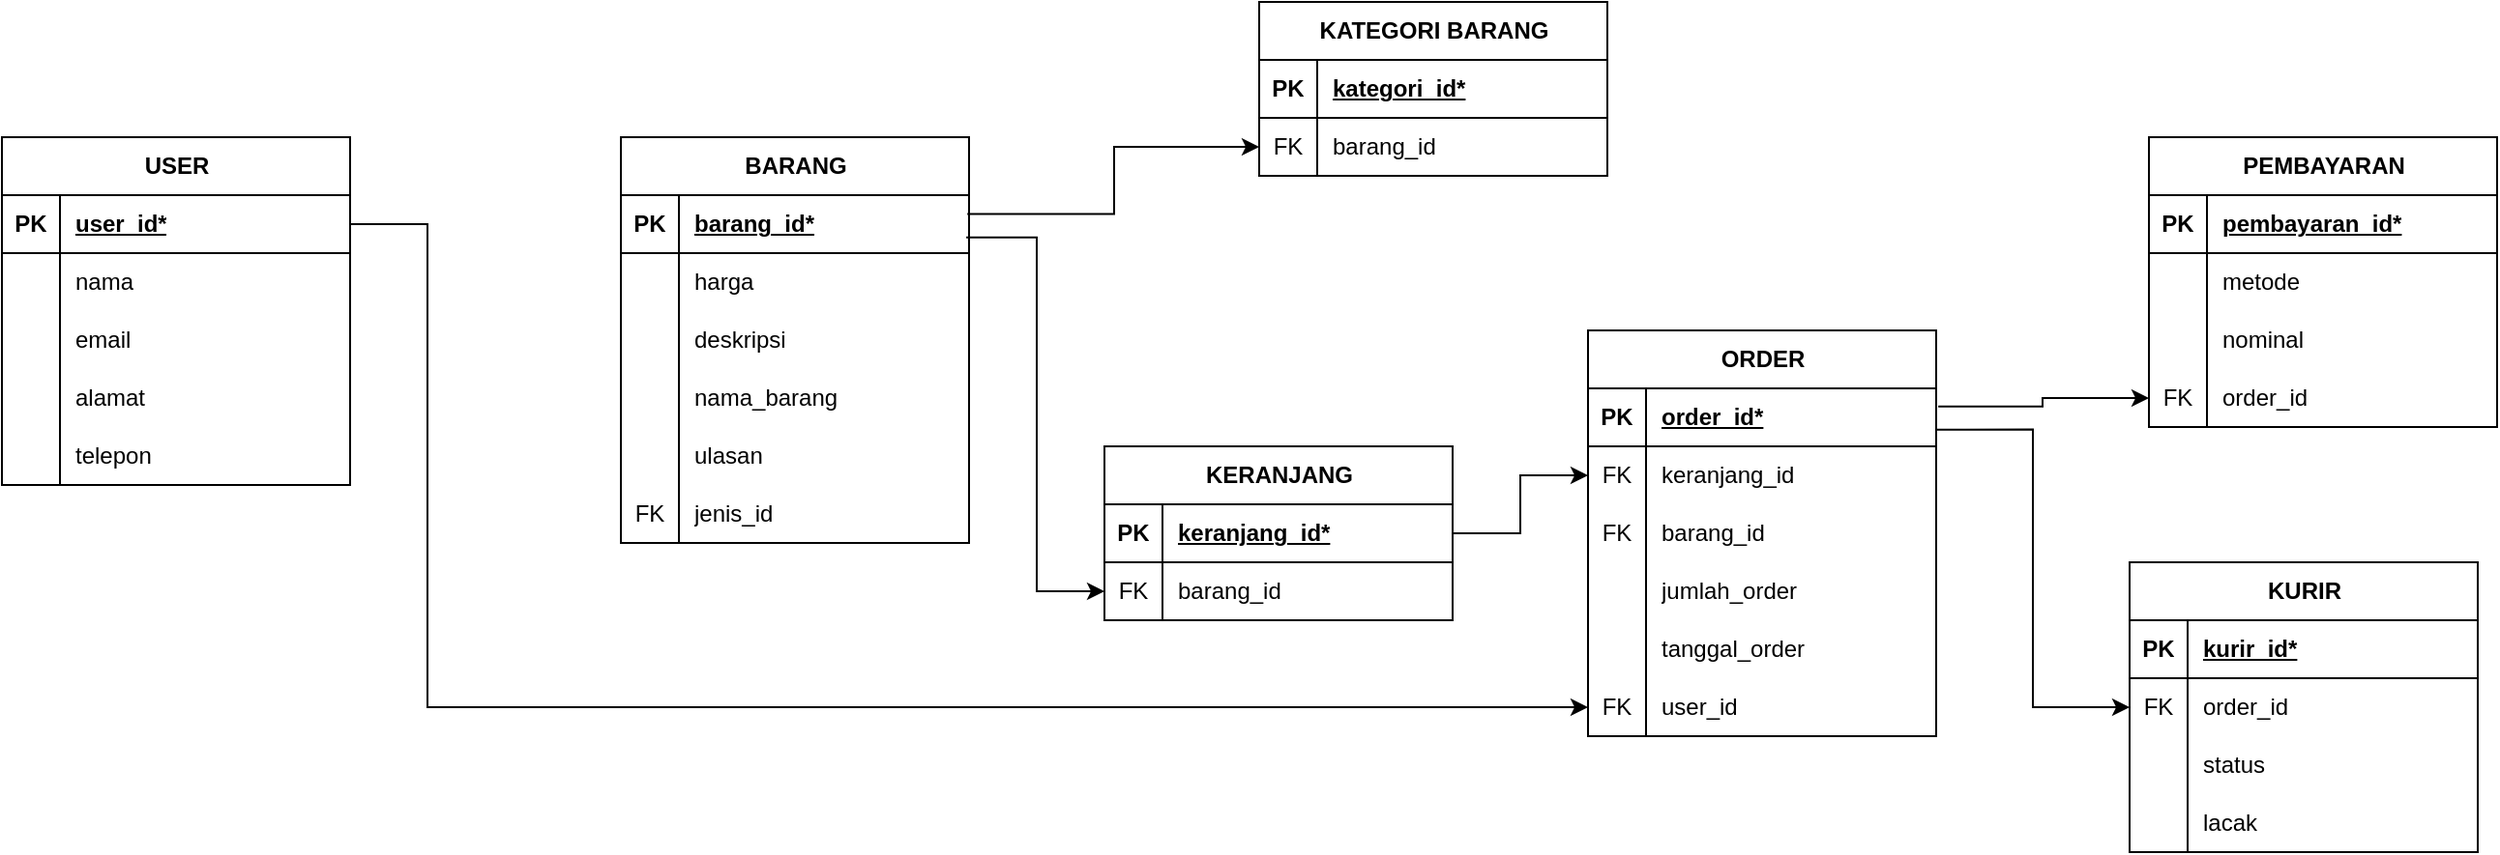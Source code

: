 <mxfile version="28.0.6">
  <diagram name="Page-1" id="5W0FDmdxV8tUbkJ7Cogv">
    <mxGraphModel dx="1389" dy="1808" grid="1" gridSize="10" guides="1" tooltips="1" connect="1" arrows="1" fold="1" page="1" pageScale="1" pageWidth="827" pageHeight="1169" math="0" shadow="0">
      <root>
        <mxCell id="0" />
        <mxCell id="1" parent="0" />
        <mxCell id="7VBCwzZxys1fmgyLmFHK-1" value="USER" style="shape=table;startSize=30;container=1;collapsible=1;childLayout=tableLayout;fixedRows=1;rowLines=0;fontStyle=1;align=center;resizeLast=1;html=1;" parent="1" vertex="1">
          <mxGeometry x="100" y="-20" width="180" height="180" as="geometry">
            <mxRectangle x="170" y="170" width="70" height="30" as="alternateBounds" />
          </mxGeometry>
        </mxCell>
        <mxCell id="7VBCwzZxys1fmgyLmFHK-2" value="" style="shape=tableRow;horizontal=0;startSize=0;swimlaneHead=0;swimlaneBody=0;fillColor=none;collapsible=0;dropTarget=0;points=[[0,0.5],[1,0.5]];portConstraint=eastwest;top=0;left=0;right=0;bottom=1;" parent="7VBCwzZxys1fmgyLmFHK-1" vertex="1">
          <mxGeometry y="30" width="180" height="30" as="geometry" />
        </mxCell>
        <mxCell id="7VBCwzZxys1fmgyLmFHK-3" value="PK" style="shape=partialRectangle;connectable=0;fillColor=none;top=0;left=0;bottom=0;right=0;fontStyle=1;overflow=hidden;whiteSpace=wrap;html=1;" parent="7VBCwzZxys1fmgyLmFHK-2" vertex="1">
          <mxGeometry width="30" height="30" as="geometry">
            <mxRectangle width="30" height="30" as="alternateBounds" />
          </mxGeometry>
        </mxCell>
        <mxCell id="7VBCwzZxys1fmgyLmFHK-4" value="user_id*" style="shape=partialRectangle;connectable=0;fillColor=none;top=0;left=0;bottom=0;right=0;align=left;spacingLeft=6;fontStyle=5;overflow=hidden;whiteSpace=wrap;html=1;" parent="7VBCwzZxys1fmgyLmFHK-2" vertex="1">
          <mxGeometry x="30" width="150" height="30" as="geometry">
            <mxRectangle width="150" height="30" as="alternateBounds" />
          </mxGeometry>
        </mxCell>
        <mxCell id="7VBCwzZxys1fmgyLmFHK-5" value="" style="shape=tableRow;horizontal=0;startSize=0;swimlaneHead=0;swimlaneBody=0;fillColor=none;collapsible=0;dropTarget=0;points=[[0,0.5],[1,0.5]];portConstraint=eastwest;top=0;left=0;right=0;bottom=0;" parent="7VBCwzZxys1fmgyLmFHK-1" vertex="1">
          <mxGeometry y="60" width="180" height="30" as="geometry" />
        </mxCell>
        <mxCell id="7VBCwzZxys1fmgyLmFHK-6" value="" style="shape=partialRectangle;connectable=0;fillColor=none;top=0;left=0;bottom=0;right=0;editable=1;overflow=hidden;whiteSpace=wrap;html=1;" parent="7VBCwzZxys1fmgyLmFHK-5" vertex="1">
          <mxGeometry width="30" height="30" as="geometry">
            <mxRectangle width="30" height="30" as="alternateBounds" />
          </mxGeometry>
        </mxCell>
        <mxCell id="7VBCwzZxys1fmgyLmFHK-7" value="nama" style="shape=partialRectangle;connectable=0;fillColor=none;top=0;left=0;bottom=0;right=0;align=left;spacingLeft=6;overflow=hidden;whiteSpace=wrap;html=1;" parent="7VBCwzZxys1fmgyLmFHK-5" vertex="1">
          <mxGeometry x="30" width="150" height="30" as="geometry">
            <mxRectangle width="150" height="30" as="alternateBounds" />
          </mxGeometry>
        </mxCell>
        <mxCell id="7VBCwzZxys1fmgyLmFHK-8" value="" style="shape=tableRow;horizontal=0;startSize=0;swimlaneHead=0;swimlaneBody=0;fillColor=none;collapsible=0;dropTarget=0;points=[[0,0.5],[1,0.5]];portConstraint=eastwest;top=0;left=0;right=0;bottom=0;" parent="7VBCwzZxys1fmgyLmFHK-1" vertex="1">
          <mxGeometry y="90" width="180" height="30" as="geometry" />
        </mxCell>
        <mxCell id="7VBCwzZxys1fmgyLmFHK-9" value="" style="shape=partialRectangle;connectable=0;fillColor=none;top=0;left=0;bottom=0;right=0;editable=1;overflow=hidden;whiteSpace=wrap;html=1;" parent="7VBCwzZxys1fmgyLmFHK-8" vertex="1">
          <mxGeometry width="30" height="30" as="geometry">
            <mxRectangle width="30" height="30" as="alternateBounds" />
          </mxGeometry>
        </mxCell>
        <mxCell id="7VBCwzZxys1fmgyLmFHK-10" value="email" style="shape=partialRectangle;connectable=0;fillColor=none;top=0;left=0;bottom=0;right=0;align=left;spacingLeft=6;overflow=hidden;whiteSpace=wrap;html=1;" parent="7VBCwzZxys1fmgyLmFHK-8" vertex="1">
          <mxGeometry x="30" width="150" height="30" as="geometry">
            <mxRectangle width="150" height="30" as="alternateBounds" />
          </mxGeometry>
        </mxCell>
        <mxCell id="7VBCwzZxys1fmgyLmFHK-11" value="" style="shape=tableRow;horizontal=0;startSize=0;swimlaneHead=0;swimlaneBody=0;fillColor=none;collapsible=0;dropTarget=0;points=[[0,0.5],[1,0.5]];portConstraint=eastwest;top=0;left=0;right=0;bottom=0;" parent="7VBCwzZxys1fmgyLmFHK-1" vertex="1">
          <mxGeometry y="120" width="180" height="30" as="geometry" />
        </mxCell>
        <mxCell id="7VBCwzZxys1fmgyLmFHK-12" value="" style="shape=partialRectangle;connectable=0;fillColor=none;top=0;left=0;bottom=0;right=0;editable=1;overflow=hidden;whiteSpace=wrap;html=1;" parent="7VBCwzZxys1fmgyLmFHK-11" vertex="1">
          <mxGeometry width="30" height="30" as="geometry">
            <mxRectangle width="30" height="30" as="alternateBounds" />
          </mxGeometry>
        </mxCell>
        <mxCell id="7VBCwzZxys1fmgyLmFHK-13" value="alamat" style="shape=partialRectangle;connectable=0;fillColor=none;top=0;left=0;bottom=0;right=0;align=left;spacingLeft=6;overflow=hidden;whiteSpace=wrap;html=1;" parent="7VBCwzZxys1fmgyLmFHK-11" vertex="1">
          <mxGeometry x="30" width="150" height="30" as="geometry">
            <mxRectangle width="150" height="30" as="alternateBounds" />
          </mxGeometry>
        </mxCell>
        <mxCell id="7VBCwzZxys1fmgyLmFHK-18" value="" style="shape=tableRow;horizontal=0;startSize=0;swimlaneHead=0;swimlaneBody=0;fillColor=none;collapsible=0;dropTarget=0;points=[[0,0.5],[1,0.5]];portConstraint=eastwest;top=0;left=0;right=0;bottom=0;" parent="7VBCwzZxys1fmgyLmFHK-1" vertex="1">
          <mxGeometry y="150" width="180" height="30" as="geometry" />
        </mxCell>
        <mxCell id="7VBCwzZxys1fmgyLmFHK-19" value="" style="shape=partialRectangle;connectable=0;fillColor=none;top=0;left=0;bottom=0;right=0;editable=1;overflow=hidden;whiteSpace=wrap;html=1;" parent="7VBCwzZxys1fmgyLmFHK-18" vertex="1">
          <mxGeometry width="30" height="30" as="geometry">
            <mxRectangle width="30" height="30" as="alternateBounds" />
          </mxGeometry>
        </mxCell>
        <mxCell id="7VBCwzZxys1fmgyLmFHK-20" value="telepon&lt;span style=&quot;white-space: pre;&quot;&gt;&#x9;&lt;/span&gt;" style="shape=partialRectangle;connectable=0;fillColor=none;top=0;left=0;bottom=0;right=0;align=left;spacingLeft=6;overflow=hidden;whiteSpace=wrap;html=1;" parent="7VBCwzZxys1fmgyLmFHK-18" vertex="1">
          <mxGeometry x="30" width="150" height="30" as="geometry">
            <mxRectangle width="150" height="30" as="alternateBounds" />
          </mxGeometry>
        </mxCell>
        <mxCell id="7VBCwzZxys1fmgyLmFHK-88" value="BARANG" style="shape=table;startSize=30;container=1;collapsible=1;childLayout=tableLayout;fixedRows=1;rowLines=0;fontStyle=1;align=center;resizeLast=1;html=1;" parent="1" vertex="1">
          <mxGeometry x="420" y="-20" width="180" height="210" as="geometry">
            <mxRectangle x="323" y="60" width="90" height="30" as="alternateBounds" />
          </mxGeometry>
        </mxCell>
        <mxCell id="7VBCwzZxys1fmgyLmFHK-89" value="" style="shape=tableRow;horizontal=0;startSize=0;swimlaneHead=0;swimlaneBody=0;fillColor=none;collapsible=0;dropTarget=0;points=[[0,0.5],[1,0.5]];portConstraint=eastwest;top=0;left=0;right=0;bottom=1;" parent="7VBCwzZxys1fmgyLmFHK-88" vertex="1">
          <mxGeometry y="30" width="180" height="30" as="geometry" />
        </mxCell>
        <mxCell id="7VBCwzZxys1fmgyLmFHK-90" value="PK" style="shape=partialRectangle;connectable=0;fillColor=none;top=0;left=0;bottom=0;right=0;fontStyle=1;overflow=hidden;whiteSpace=wrap;html=1;" parent="7VBCwzZxys1fmgyLmFHK-89" vertex="1">
          <mxGeometry width="30" height="30" as="geometry">
            <mxRectangle width="30" height="30" as="alternateBounds" />
          </mxGeometry>
        </mxCell>
        <mxCell id="7VBCwzZxys1fmgyLmFHK-91" value="barang_id*" style="shape=partialRectangle;connectable=0;fillColor=none;top=0;left=0;bottom=0;right=0;align=left;spacingLeft=6;fontStyle=5;overflow=hidden;whiteSpace=wrap;html=1;" parent="7VBCwzZxys1fmgyLmFHK-89" vertex="1">
          <mxGeometry x="30" width="150" height="30" as="geometry">
            <mxRectangle width="150" height="30" as="alternateBounds" />
          </mxGeometry>
        </mxCell>
        <mxCell id="7VBCwzZxys1fmgyLmFHK-92" value="" style="shape=tableRow;horizontal=0;startSize=0;swimlaneHead=0;swimlaneBody=0;fillColor=none;collapsible=0;dropTarget=0;points=[[0,0.5],[1,0.5]];portConstraint=eastwest;top=0;left=0;right=0;bottom=0;" parent="7VBCwzZxys1fmgyLmFHK-88" vertex="1">
          <mxGeometry y="60" width="180" height="30" as="geometry" />
        </mxCell>
        <mxCell id="7VBCwzZxys1fmgyLmFHK-93" value="" style="shape=partialRectangle;connectable=0;fillColor=none;top=0;left=0;bottom=0;right=0;editable=1;overflow=hidden;whiteSpace=wrap;html=1;" parent="7VBCwzZxys1fmgyLmFHK-92" vertex="1">
          <mxGeometry width="30" height="30" as="geometry">
            <mxRectangle width="30" height="30" as="alternateBounds" />
          </mxGeometry>
        </mxCell>
        <mxCell id="7VBCwzZxys1fmgyLmFHK-94" value="harga" style="shape=partialRectangle;connectable=0;fillColor=none;top=0;left=0;bottom=0;right=0;align=left;spacingLeft=6;overflow=hidden;whiteSpace=wrap;html=1;" parent="7VBCwzZxys1fmgyLmFHK-92" vertex="1">
          <mxGeometry x="30" width="150" height="30" as="geometry">
            <mxRectangle width="150" height="30" as="alternateBounds" />
          </mxGeometry>
        </mxCell>
        <mxCell id="7VBCwzZxys1fmgyLmFHK-95" value="" style="shape=tableRow;horizontal=0;startSize=0;swimlaneHead=0;swimlaneBody=0;fillColor=none;collapsible=0;dropTarget=0;points=[[0,0.5],[1,0.5]];portConstraint=eastwest;top=0;left=0;right=0;bottom=0;" parent="7VBCwzZxys1fmgyLmFHK-88" vertex="1">
          <mxGeometry y="90" width="180" height="30" as="geometry" />
        </mxCell>
        <mxCell id="7VBCwzZxys1fmgyLmFHK-96" value="" style="shape=partialRectangle;connectable=0;fillColor=none;top=0;left=0;bottom=0;right=0;editable=1;overflow=hidden;whiteSpace=wrap;html=1;" parent="7VBCwzZxys1fmgyLmFHK-95" vertex="1">
          <mxGeometry width="30" height="30" as="geometry">
            <mxRectangle width="30" height="30" as="alternateBounds" />
          </mxGeometry>
        </mxCell>
        <mxCell id="7VBCwzZxys1fmgyLmFHK-97" value="deskripsi" style="shape=partialRectangle;connectable=0;fillColor=none;top=0;left=0;bottom=0;right=0;align=left;spacingLeft=6;overflow=hidden;whiteSpace=wrap;html=1;" parent="7VBCwzZxys1fmgyLmFHK-95" vertex="1">
          <mxGeometry x="30" width="150" height="30" as="geometry">
            <mxRectangle width="150" height="30" as="alternateBounds" />
          </mxGeometry>
        </mxCell>
        <mxCell id="7VBCwzZxys1fmgyLmFHK-98" value="" style="shape=tableRow;horizontal=0;startSize=0;swimlaneHead=0;swimlaneBody=0;fillColor=none;collapsible=0;dropTarget=0;points=[[0,0.5],[1,0.5]];portConstraint=eastwest;top=0;left=0;right=0;bottom=0;" parent="7VBCwzZxys1fmgyLmFHK-88" vertex="1">
          <mxGeometry y="120" width="180" height="30" as="geometry" />
        </mxCell>
        <mxCell id="7VBCwzZxys1fmgyLmFHK-99" value="" style="shape=partialRectangle;connectable=0;fillColor=none;top=0;left=0;bottom=0;right=0;editable=1;overflow=hidden;whiteSpace=wrap;html=1;" parent="7VBCwzZxys1fmgyLmFHK-98" vertex="1">
          <mxGeometry width="30" height="30" as="geometry">
            <mxRectangle width="30" height="30" as="alternateBounds" />
          </mxGeometry>
        </mxCell>
        <mxCell id="7VBCwzZxys1fmgyLmFHK-100" value="nama_barang" style="shape=partialRectangle;connectable=0;fillColor=none;top=0;left=0;bottom=0;right=0;align=left;spacingLeft=6;overflow=hidden;whiteSpace=wrap;html=1;" parent="7VBCwzZxys1fmgyLmFHK-98" vertex="1">
          <mxGeometry x="30" width="150" height="30" as="geometry">
            <mxRectangle width="150" height="30" as="alternateBounds" />
          </mxGeometry>
        </mxCell>
        <mxCell id="7VBCwzZxys1fmgyLmFHK-101" value="" style="shape=tableRow;horizontal=0;startSize=0;swimlaneHead=0;swimlaneBody=0;fillColor=none;collapsible=0;dropTarget=0;points=[[0,0.5],[1,0.5]];portConstraint=eastwest;top=0;left=0;right=0;bottom=0;" parent="7VBCwzZxys1fmgyLmFHK-88" vertex="1">
          <mxGeometry y="150" width="180" height="30" as="geometry" />
        </mxCell>
        <mxCell id="7VBCwzZxys1fmgyLmFHK-102" value="" style="shape=partialRectangle;connectable=0;fillColor=none;top=0;left=0;bottom=0;right=0;editable=1;overflow=hidden;whiteSpace=wrap;html=1;" parent="7VBCwzZxys1fmgyLmFHK-101" vertex="1">
          <mxGeometry width="30" height="30" as="geometry">
            <mxRectangle width="30" height="30" as="alternateBounds" />
          </mxGeometry>
        </mxCell>
        <mxCell id="7VBCwzZxys1fmgyLmFHK-103" value="ulasan" style="shape=partialRectangle;connectable=0;fillColor=none;top=0;left=0;bottom=0;right=0;align=left;spacingLeft=6;overflow=hidden;whiteSpace=wrap;html=1;" parent="7VBCwzZxys1fmgyLmFHK-101" vertex="1">
          <mxGeometry x="30" width="150" height="30" as="geometry">
            <mxRectangle width="150" height="30" as="alternateBounds" />
          </mxGeometry>
        </mxCell>
        <mxCell id="7VBCwzZxys1fmgyLmFHK-127" value="" style="shape=tableRow;horizontal=0;startSize=0;swimlaneHead=0;swimlaneBody=0;fillColor=none;collapsible=0;dropTarget=0;points=[[0,0.5],[1,0.5]];portConstraint=eastwest;top=0;left=0;right=0;bottom=0;" parent="7VBCwzZxys1fmgyLmFHK-88" vertex="1">
          <mxGeometry y="180" width="180" height="30" as="geometry" />
        </mxCell>
        <mxCell id="7VBCwzZxys1fmgyLmFHK-128" value="FK" style="shape=partialRectangle;connectable=0;fillColor=none;top=0;left=0;bottom=0;right=0;editable=1;overflow=hidden;whiteSpace=wrap;html=1;" parent="7VBCwzZxys1fmgyLmFHK-127" vertex="1">
          <mxGeometry width="30" height="30" as="geometry">
            <mxRectangle width="30" height="30" as="alternateBounds" />
          </mxGeometry>
        </mxCell>
        <mxCell id="7VBCwzZxys1fmgyLmFHK-129" value="jenis_id" style="shape=partialRectangle;connectable=0;fillColor=none;top=0;left=0;bottom=0;right=0;align=left;spacingLeft=6;overflow=hidden;whiteSpace=wrap;html=1;" parent="7VBCwzZxys1fmgyLmFHK-127" vertex="1">
          <mxGeometry x="30" width="150" height="30" as="geometry">
            <mxRectangle width="150" height="30" as="alternateBounds" />
          </mxGeometry>
        </mxCell>
        <mxCell id="7VBCwzZxys1fmgyLmFHK-104" value="KERANJANG" style="shape=table;startSize=30;container=1;collapsible=1;childLayout=tableLayout;fixedRows=1;rowLines=0;fontStyle=1;align=center;resizeLast=1;html=1;" parent="1" vertex="1">
          <mxGeometry x="670" y="140" width="180" height="90" as="geometry">
            <mxRectangle x="730" y="-30" width="110" height="30" as="alternateBounds" />
          </mxGeometry>
        </mxCell>
        <mxCell id="7VBCwzZxys1fmgyLmFHK-105" value="" style="shape=tableRow;horizontal=0;startSize=0;swimlaneHead=0;swimlaneBody=0;fillColor=none;collapsible=0;dropTarget=0;points=[[0,0.5],[1,0.5]];portConstraint=eastwest;top=0;left=0;right=0;bottom=1;" parent="7VBCwzZxys1fmgyLmFHK-104" vertex="1">
          <mxGeometry y="30" width="180" height="30" as="geometry" />
        </mxCell>
        <mxCell id="7VBCwzZxys1fmgyLmFHK-106" value="PK" style="shape=partialRectangle;connectable=0;fillColor=none;top=0;left=0;bottom=0;right=0;fontStyle=1;overflow=hidden;whiteSpace=wrap;html=1;" parent="7VBCwzZxys1fmgyLmFHK-105" vertex="1">
          <mxGeometry width="30" height="30" as="geometry">
            <mxRectangle width="30" height="30" as="alternateBounds" />
          </mxGeometry>
        </mxCell>
        <mxCell id="7VBCwzZxys1fmgyLmFHK-107" value="keranjang_id*" style="shape=partialRectangle;connectable=0;fillColor=none;top=0;left=0;bottom=0;right=0;align=left;spacingLeft=6;fontStyle=5;overflow=hidden;whiteSpace=wrap;html=1;" parent="7VBCwzZxys1fmgyLmFHK-105" vertex="1">
          <mxGeometry x="30" width="150" height="30" as="geometry">
            <mxRectangle width="150" height="30" as="alternateBounds" />
          </mxGeometry>
        </mxCell>
        <mxCell id="7VBCwzZxys1fmgyLmFHK-108" value="" style="shape=tableRow;horizontal=0;startSize=0;swimlaneHead=0;swimlaneBody=0;fillColor=none;collapsible=0;dropTarget=0;points=[[0,0.5],[1,0.5]];portConstraint=eastwest;top=0;left=0;right=0;bottom=0;" parent="7VBCwzZxys1fmgyLmFHK-104" vertex="1">
          <mxGeometry y="60" width="180" height="30" as="geometry" />
        </mxCell>
        <mxCell id="7VBCwzZxys1fmgyLmFHK-109" value="FK" style="shape=partialRectangle;connectable=0;fillColor=none;top=0;left=0;bottom=0;right=0;editable=1;overflow=hidden;whiteSpace=wrap;html=1;" parent="7VBCwzZxys1fmgyLmFHK-108" vertex="1">
          <mxGeometry width="30" height="30" as="geometry">
            <mxRectangle width="30" height="30" as="alternateBounds" />
          </mxGeometry>
        </mxCell>
        <mxCell id="7VBCwzZxys1fmgyLmFHK-110" value="barang_id" style="shape=partialRectangle;connectable=0;fillColor=none;top=0;left=0;bottom=0;right=0;align=left;spacingLeft=6;overflow=hidden;whiteSpace=wrap;html=1;" parent="7VBCwzZxys1fmgyLmFHK-108" vertex="1">
          <mxGeometry x="30" width="150" height="30" as="geometry">
            <mxRectangle width="150" height="30" as="alternateBounds" />
          </mxGeometry>
        </mxCell>
        <mxCell id="7VBCwzZxys1fmgyLmFHK-117" value="KATEGORI BARANG" style="shape=table;startSize=30;container=1;collapsible=1;childLayout=tableLayout;fixedRows=1;rowLines=0;fontStyle=1;align=center;resizeLast=1;html=1;" parent="1" vertex="1">
          <mxGeometry x="750" y="-90" width="180" height="90" as="geometry">
            <mxRectangle x="540" y="130" width="160" height="30" as="alternateBounds" />
          </mxGeometry>
        </mxCell>
        <mxCell id="7VBCwzZxys1fmgyLmFHK-118" value="" style="shape=tableRow;horizontal=0;startSize=0;swimlaneHead=0;swimlaneBody=0;fillColor=none;collapsible=0;dropTarget=0;points=[[0,0.5],[1,0.5]];portConstraint=eastwest;top=0;left=0;right=0;bottom=1;" parent="7VBCwzZxys1fmgyLmFHK-117" vertex="1">
          <mxGeometry y="30" width="180" height="30" as="geometry" />
        </mxCell>
        <mxCell id="7VBCwzZxys1fmgyLmFHK-119" value="PK" style="shape=partialRectangle;connectable=0;fillColor=none;top=0;left=0;bottom=0;right=0;fontStyle=1;overflow=hidden;whiteSpace=wrap;html=1;" parent="7VBCwzZxys1fmgyLmFHK-118" vertex="1">
          <mxGeometry width="30" height="30" as="geometry">
            <mxRectangle width="30" height="30" as="alternateBounds" />
          </mxGeometry>
        </mxCell>
        <mxCell id="7VBCwzZxys1fmgyLmFHK-120" value="kategori_id*" style="shape=partialRectangle;connectable=0;fillColor=none;top=0;left=0;bottom=0;right=0;align=left;spacingLeft=6;fontStyle=5;overflow=hidden;whiteSpace=wrap;html=1;" parent="7VBCwzZxys1fmgyLmFHK-118" vertex="1">
          <mxGeometry x="30" width="150" height="30" as="geometry">
            <mxRectangle width="150" height="30" as="alternateBounds" />
          </mxGeometry>
        </mxCell>
        <mxCell id="7VBCwzZxys1fmgyLmFHK-121" value="" style="shape=tableRow;horizontal=0;startSize=0;swimlaneHead=0;swimlaneBody=0;fillColor=none;collapsible=0;dropTarget=0;points=[[0,0.5],[1,0.5]];portConstraint=eastwest;top=0;left=0;right=0;bottom=0;" parent="7VBCwzZxys1fmgyLmFHK-117" vertex="1">
          <mxGeometry y="60" width="180" height="30" as="geometry" />
        </mxCell>
        <mxCell id="7VBCwzZxys1fmgyLmFHK-122" value="FK" style="shape=partialRectangle;connectable=0;fillColor=none;top=0;left=0;bottom=0;right=0;editable=1;overflow=hidden;whiteSpace=wrap;html=1;" parent="7VBCwzZxys1fmgyLmFHK-121" vertex="1">
          <mxGeometry width="30" height="30" as="geometry">
            <mxRectangle width="30" height="30" as="alternateBounds" />
          </mxGeometry>
        </mxCell>
        <mxCell id="7VBCwzZxys1fmgyLmFHK-123" value="barang_id" style="shape=partialRectangle;connectable=0;fillColor=none;top=0;left=0;bottom=0;right=0;align=left;spacingLeft=6;overflow=hidden;whiteSpace=wrap;html=1;" parent="7VBCwzZxys1fmgyLmFHK-121" vertex="1">
          <mxGeometry x="30" width="150" height="30" as="geometry">
            <mxRectangle width="150" height="30" as="alternateBounds" />
          </mxGeometry>
        </mxCell>
        <mxCell id="7VBCwzZxys1fmgyLmFHK-130" value="ORDER" style="shape=table;startSize=30;container=1;collapsible=1;childLayout=tableLayout;fixedRows=1;rowLines=0;fontStyle=1;align=center;resizeLast=1;html=1;" parent="1" vertex="1">
          <mxGeometry x="920" y="80" width="180" height="210" as="geometry">
            <mxRectangle x="420" y="270" width="80" height="30" as="alternateBounds" />
          </mxGeometry>
        </mxCell>
        <mxCell id="7VBCwzZxys1fmgyLmFHK-131" value="" style="shape=tableRow;horizontal=0;startSize=0;swimlaneHead=0;swimlaneBody=0;fillColor=none;collapsible=0;dropTarget=0;points=[[0,0.5],[1,0.5]];portConstraint=eastwest;top=0;left=0;right=0;bottom=1;" parent="7VBCwzZxys1fmgyLmFHK-130" vertex="1">
          <mxGeometry y="30" width="180" height="30" as="geometry" />
        </mxCell>
        <mxCell id="7VBCwzZxys1fmgyLmFHK-132" value="PK" style="shape=partialRectangle;connectable=0;fillColor=none;top=0;left=0;bottom=0;right=0;fontStyle=1;overflow=hidden;whiteSpace=wrap;html=1;" parent="7VBCwzZxys1fmgyLmFHK-131" vertex="1">
          <mxGeometry width="30" height="30" as="geometry">
            <mxRectangle width="30" height="30" as="alternateBounds" />
          </mxGeometry>
        </mxCell>
        <mxCell id="7VBCwzZxys1fmgyLmFHK-133" value="order_id*" style="shape=partialRectangle;connectable=0;fillColor=none;top=0;left=0;bottom=0;right=0;align=left;spacingLeft=6;fontStyle=5;overflow=hidden;whiteSpace=wrap;html=1;" parent="7VBCwzZxys1fmgyLmFHK-131" vertex="1">
          <mxGeometry x="30" width="150" height="30" as="geometry">
            <mxRectangle width="150" height="30" as="alternateBounds" />
          </mxGeometry>
        </mxCell>
        <mxCell id="7VBCwzZxys1fmgyLmFHK-134" value="" style="shape=tableRow;horizontal=0;startSize=0;swimlaneHead=0;swimlaneBody=0;fillColor=none;collapsible=0;dropTarget=0;points=[[0,0.5],[1,0.5]];portConstraint=eastwest;top=0;left=0;right=0;bottom=0;" parent="7VBCwzZxys1fmgyLmFHK-130" vertex="1">
          <mxGeometry y="60" width="180" height="30" as="geometry" />
        </mxCell>
        <mxCell id="7VBCwzZxys1fmgyLmFHK-135" value="FK" style="shape=partialRectangle;connectable=0;fillColor=none;top=0;left=0;bottom=0;right=0;editable=1;overflow=hidden;whiteSpace=wrap;html=1;" parent="7VBCwzZxys1fmgyLmFHK-134" vertex="1">
          <mxGeometry width="30" height="30" as="geometry">
            <mxRectangle width="30" height="30" as="alternateBounds" />
          </mxGeometry>
        </mxCell>
        <mxCell id="7VBCwzZxys1fmgyLmFHK-136" value="keranjang_id" style="shape=partialRectangle;connectable=0;fillColor=none;top=0;left=0;bottom=0;right=0;align=left;spacingLeft=6;overflow=hidden;whiteSpace=wrap;html=1;" parent="7VBCwzZxys1fmgyLmFHK-134" vertex="1">
          <mxGeometry x="30" width="150" height="30" as="geometry">
            <mxRectangle width="150" height="30" as="alternateBounds" />
          </mxGeometry>
        </mxCell>
        <mxCell id="7VBCwzZxys1fmgyLmFHK-137" value="" style="shape=tableRow;horizontal=0;startSize=0;swimlaneHead=0;swimlaneBody=0;fillColor=none;collapsible=0;dropTarget=0;points=[[0,0.5],[1,0.5]];portConstraint=eastwest;top=0;left=0;right=0;bottom=0;" parent="7VBCwzZxys1fmgyLmFHK-130" vertex="1">
          <mxGeometry y="90" width="180" height="30" as="geometry" />
        </mxCell>
        <mxCell id="7VBCwzZxys1fmgyLmFHK-138" value="FK" style="shape=partialRectangle;connectable=0;fillColor=none;top=0;left=0;bottom=0;right=0;editable=1;overflow=hidden;whiteSpace=wrap;html=1;" parent="7VBCwzZxys1fmgyLmFHK-137" vertex="1">
          <mxGeometry width="30" height="30" as="geometry">
            <mxRectangle width="30" height="30" as="alternateBounds" />
          </mxGeometry>
        </mxCell>
        <mxCell id="7VBCwzZxys1fmgyLmFHK-139" value="barang_id" style="shape=partialRectangle;connectable=0;fillColor=none;top=0;left=0;bottom=0;right=0;align=left;spacingLeft=6;overflow=hidden;whiteSpace=wrap;html=1;" parent="7VBCwzZxys1fmgyLmFHK-137" vertex="1">
          <mxGeometry x="30" width="150" height="30" as="geometry">
            <mxRectangle width="150" height="30" as="alternateBounds" />
          </mxGeometry>
        </mxCell>
        <mxCell id="7VBCwzZxys1fmgyLmFHK-140" value="" style="shape=tableRow;horizontal=0;startSize=0;swimlaneHead=0;swimlaneBody=0;fillColor=none;collapsible=0;dropTarget=0;points=[[0,0.5],[1,0.5]];portConstraint=eastwest;top=0;left=0;right=0;bottom=0;" parent="7VBCwzZxys1fmgyLmFHK-130" vertex="1">
          <mxGeometry y="120" width="180" height="30" as="geometry" />
        </mxCell>
        <mxCell id="7VBCwzZxys1fmgyLmFHK-141" value="" style="shape=partialRectangle;connectable=0;fillColor=none;top=0;left=0;bottom=0;right=0;editable=1;overflow=hidden;whiteSpace=wrap;html=1;" parent="7VBCwzZxys1fmgyLmFHK-140" vertex="1">
          <mxGeometry width="30" height="30" as="geometry">
            <mxRectangle width="30" height="30" as="alternateBounds" />
          </mxGeometry>
        </mxCell>
        <mxCell id="7VBCwzZxys1fmgyLmFHK-142" value="jumlah_order" style="shape=partialRectangle;connectable=0;fillColor=none;top=0;left=0;bottom=0;right=0;align=left;spacingLeft=6;overflow=hidden;whiteSpace=wrap;html=1;" parent="7VBCwzZxys1fmgyLmFHK-140" vertex="1">
          <mxGeometry x="30" width="150" height="30" as="geometry">
            <mxRectangle width="150" height="30" as="alternateBounds" />
          </mxGeometry>
        </mxCell>
        <mxCell id="BOdAeRmlXn3Gl7ooBbXg-1" value="" style="shape=tableRow;horizontal=0;startSize=0;swimlaneHead=0;swimlaneBody=0;fillColor=none;collapsible=0;dropTarget=0;points=[[0,0.5],[1,0.5]];portConstraint=eastwest;top=0;left=0;right=0;bottom=0;" vertex="1" parent="7VBCwzZxys1fmgyLmFHK-130">
          <mxGeometry y="150" width="180" height="30" as="geometry" />
        </mxCell>
        <mxCell id="BOdAeRmlXn3Gl7ooBbXg-2" value="" style="shape=partialRectangle;connectable=0;fillColor=none;top=0;left=0;bottom=0;right=0;editable=1;overflow=hidden;whiteSpace=wrap;html=1;" vertex="1" parent="BOdAeRmlXn3Gl7ooBbXg-1">
          <mxGeometry width="30" height="30" as="geometry">
            <mxRectangle width="30" height="30" as="alternateBounds" />
          </mxGeometry>
        </mxCell>
        <mxCell id="BOdAeRmlXn3Gl7ooBbXg-3" value="tanggal_order" style="shape=partialRectangle;connectable=0;fillColor=none;top=0;left=0;bottom=0;right=0;align=left;spacingLeft=6;overflow=hidden;whiteSpace=wrap;html=1;" vertex="1" parent="BOdAeRmlXn3Gl7ooBbXg-1">
          <mxGeometry x="30" width="150" height="30" as="geometry">
            <mxRectangle width="150" height="30" as="alternateBounds" />
          </mxGeometry>
        </mxCell>
        <mxCell id="BOdAeRmlXn3Gl7ooBbXg-48" value="" style="shape=tableRow;horizontal=0;startSize=0;swimlaneHead=0;swimlaneBody=0;fillColor=none;collapsible=0;dropTarget=0;points=[[0,0.5],[1,0.5]];portConstraint=eastwest;top=0;left=0;right=0;bottom=0;" vertex="1" parent="7VBCwzZxys1fmgyLmFHK-130">
          <mxGeometry y="180" width="180" height="30" as="geometry" />
        </mxCell>
        <mxCell id="BOdAeRmlXn3Gl7ooBbXg-49" value="FK" style="shape=partialRectangle;connectable=0;fillColor=none;top=0;left=0;bottom=0;right=0;editable=1;overflow=hidden;whiteSpace=wrap;html=1;" vertex="1" parent="BOdAeRmlXn3Gl7ooBbXg-48">
          <mxGeometry width="30" height="30" as="geometry">
            <mxRectangle width="30" height="30" as="alternateBounds" />
          </mxGeometry>
        </mxCell>
        <mxCell id="BOdAeRmlXn3Gl7ooBbXg-50" value="user_id" style="shape=partialRectangle;connectable=0;fillColor=none;top=0;left=0;bottom=0;right=0;align=left;spacingLeft=6;overflow=hidden;whiteSpace=wrap;html=1;" vertex="1" parent="BOdAeRmlXn3Gl7ooBbXg-48">
          <mxGeometry x="30" width="150" height="30" as="geometry">
            <mxRectangle width="150" height="30" as="alternateBounds" />
          </mxGeometry>
        </mxCell>
        <mxCell id="7VBCwzZxys1fmgyLmFHK-143" value="KURIR" style="shape=table;startSize=30;container=1;collapsible=1;childLayout=tableLayout;fixedRows=1;rowLines=0;fontStyle=1;align=center;resizeLast=1;html=1;" parent="1" vertex="1">
          <mxGeometry x="1200" y="200" width="180" height="150" as="geometry">
            <mxRectangle x="430" y="450" width="80" height="30" as="alternateBounds" />
          </mxGeometry>
        </mxCell>
        <mxCell id="7VBCwzZxys1fmgyLmFHK-144" value="" style="shape=tableRow;horizontal=0;startSize=0;swimlaneHead=0;swimlaneBody=0;fillColor=none;collapsible=0;dropTarget=0;points=[[0,0.5],[1,0.5]];portConstraint=eastwest;top=0;left=0;right=0;bottom=1;" parent="7VBCwzZxys1fmgyLmFHK-143" vertex="1">
          <mxGeometry y="30" width="180" height="30" as="geometry" />
        </mxCell>
        <mxCell id="7VBCwzZxys1fmgyLmFHK-145" value="PK" style="shape=partialRectangle;connectable=0;fillColor=none;top=0;left=0;bottom=0;right=0;fontStyle=1;overflow=hidden;whiteSpace=wrap;html=1;" parent="7VBCwzZxys1fmgyLmFHK-144" vertex="1">
          <mxGeometry width="30" height="30" as="geometry">
            <mxRectangle width="30" height="30" as="alternateBounds" />
          </mxGeometry>
        </mxCell>
        <mxCell id="7VBCwzZxys1fmgyLmFHK-146" value="kurir_id*" style="shape=partialRectangle;connectable=0;fillColor=none;top=0;left=0;bottom=0;right=0;align=left;spacingLeft=6;fontStyle=5;overflow=hidden;whiteSpace=wrap;html=1;" parent="7VBCwzZxys1fmgyLmFHK-144" vertex="1">
          <mxGeometry x="30" width="150" height="30" as="geometry">
            <mxRectangle width="150" height="30" as="alternateBounds" />
          </mxGeometry>
        </mxCell>
        <mxCell id="7VBCwzZxys1fmgyLmFHK-147" value="" style="shape=tableRow;horizontal=0;startSize=0;swimlaneHead=0;swimlaneBody=0;fillColor=none;collapsible=0;dropTarget=0;points=[[0,0.5],[1,0.5]];portConstraint=eastwest;top=0;left=0;right=0;bottom=0;" parent="7VBCwzZxys1fmgyLmFHK-143" vertex="1">
          <mxGeometry y="60" width="180" height="30" as="geometry" />
        </mxCell>
        <mxCell id="7VBCwzZxys1fmgyLmFHK-148" value="FK" style="shape=partialRectangle;connectable=0;fillColor=none;top=0;left=0;bottom=0;right=0;editable=1;overflow=hidden;whiteSpace=wrap;html=1;" parent="7VBCwzZxys1fmgyLmFHK-147" vertex="1">
          <mxGeometry width="30" height="30" as="geometry">
            <mxRectangle width="30" height="30" as="alternateBounds" />
          </mxGeometry>
        </mxCell>
        <mxCell id="7VBCwzZxys1fmgyLmFHK-149" value="order_id" style="shape=partialRectangle;connectable=0;fillColor=none;top=0;left=0;bottom=0;right=0;align=left;spacingLeft=6;overflow=hidden;whiteSpace=wrap;html=1;" parent="7VBCwzZxys1fmgyLmFHK-147" vertex="1">
          <mxGeometry x="30" width="150" height="30" as="geometry">
            <mxRectangle width="150" height="30" as="alternateBounds" />
          </mxGeometry>
        </mxCell>
        <mxCell id="7VBCwzZxys1fmgyLmFHK-150" value="" style="shape=tableRow;horizontal=0;startSize=0;swimlaneHead=0;swimlaneBody=0;fillColor=none;collapsible=0;dropTarget=0;points=[[0,0.5],[1,0.5]];portConstraint=eastwest;top=0;left=0;right=0;bottom=0;" parent="7VBCwzZxys1fmgyLmFHK-143" vertex="1">
          <mxGeometry y="90" width="180" height="30" as="geometry" />
        </mxCell>
        <mxCell id="7VBCwzZxys1fmgyLmFHK-151" value="" style="shape=partialRectangle;connectable=0;fillColor=none;top=0;left=0;bottom=0;right=0;editable=1;overflow=hidden;whiteSpace=wrap;html=1;" parent="7VBCwzZxys1fmgyLmFHK-150" vertex="1">
          <mxGeometry width="30" height="30" as="geometry">
            <mxRectangle width="30" height="30" as="alternateBounds" />
          </mxGeometry>
        </mxCell>
        <mxCell id="7VBCwzZxys1fmgyLmFHK-152" value="status" style="shape=partialRectangle;connectable=0;fillColor=none;top=0;left=0;bottom=0;right=0;align=left;spacingLeft=6;overflow=hidden;whiteSpace=wrap;html=1;" parent="7VBCwzZxys1fmgyLmFHK-150" vertex="1">
          <mxGeometry x="30" width="150" height="30" as="geometry">
            <mxRectangle width="150" height="30" as="alternateBounds" />
          </mxGeometry>
        </mxCell>
        <mxCell id="7VBCwzZxys1fmgyLmFHK-153" value="" style="shape=tableRow;horizontal=0;startSize=0;swimlaneHead=0;swimlaneBody=0;fillColor=none;collapsible=0;dropTarget=0;points=[[0,0.5],[1,0.5]];portConstraint=eastwest;top=0;left=0;right=0;bottom=0;" parent="7VBCwzZxys1fmgyLmFHK-143" vertex="1">
          <mxGeometry y="120" width="180" height="30" as="geometry" />
        </mxCell>
        <mxCell id="7VBCwzZxys1fmgyLmFHK-154" value="" style="shape=partialRectangle;connectable=0;fillColor=none;top=0;left=0;bottom=0;right=0;editable=1;overflow=hidden;whiteSpace=wrap;html=1;" parent="7VBCwzZxys1fmgyLmFHK-153" vertex="1">
          <mxGeometry width="30" height="30" as="geometry">
            <mxRectangle width="30" height="30" as="alternateBounds" />
          </mxGeometry>
        </mxCell>
        <mxCell id="7VBCwzZxys1fmgyLmFHK-155" value="lacak" style="shape=partialRectangle;connectable=0;fillColor=none;top=0;left=0;bottom=0;right=0;align=left;spacingLeft=6;overflow=hidden;whiteSpace=wrap;html=1;" parent="7VBCwzZxys1fmgyLmFHK-153" vertex="1">
          <mxGeometry x="30" width="150" height="30" as="geometry">
            <mxRectangle width="150" height="30" as="alternateBounds" />
          </mxGeometry>
        </mxCell>
        <mxCell id="7VBCwzZxys1fmgyLmFHK-156" value="PEMBAYARAN" style="shape=table;startSize=30;container=1;collapsible=1;childLayout=tableLayout;fixedRows=1;rowLines=0;fontStyle=1;align=center;resizeLast=1;html=1;" parent="1" vertex="1">
          <mxGeometry x="1210" y="-20" width="180" height="150" as="geometry">
            <mxRectangle x="700" y="270" width="120" height="30" as="alternateBounds" />
          </mxGeometry>
        </mxCell>
        <mxCell id="7VBCwzZxys1fmgyLmFHK-157" value="" style="shape=tableRow;horizontal=0;startSize=0;swimlaneHead=0;swimlaneBody=0;fillColor=none;collapsible=0;dropTarget=0;points=[[0,0.5],[1,0.5]];portConstraint=eastwest;top=0;left=0;right=0;bottom=1;" parent="7VBCwzZxys1fmgyLmFHK-156" vertex="1">
          <mxGeometry y="30" width="180" height="30" as="geometry" />
        </mxCell>
        <mxCell id="7VBCwzZxys1fmgyLmFHK-158" value="PK" style="shape=partialRectangle;connectable=0;fillColor=none;top=0;left=0;bottom=0;right=0;fontStyle=1;overflow=hidden;whiteSpace=wrap;html=1;" parent="7VBCwzZxys1fmgyLmFHK-157" vertex="1">
          <mxGeometry width="30" height="30" as="geometry">
            <mxRectangle width="30" height="30" as="alternateBounds" />
          </mxGeometry>
        </mxCell>
        <mxCell id="7VBCwzZxys1fmgyLmFHK-159" value="pembayaran_id*" style="shape=partialRectangle;connectable=0;fillColor=none;top=0;left=0;bottom=0;right=0;align=left;spacingLeft=6;fontStyle=5;overflow=hidden;whiteSpace=wrap;html=1;" parent="7VBCwzZxys1fmgyLmFHK-157" vertex="1">
          <mxGeometry x="30" width="150" height="30" as="geometry">
            <mxRectangle width="150" height="30" as="alternateBounds" />
          </mxGeometry>
        </mxCell>
        <mxCell id="7VBCwzZxys1fmgyLmFHK-160" value="" style="shape=tableRow;horizontal=0;startSize=0;swimlaneHead=0;swimlaneBody=0;fillColor=none;collapsible=0;dropTarget=0;points=[[0,0.5],[1,0.5]];portConstraint=eastwest;top=0;left=0;right=0;bottom=0;" parent="7VBCwzZxys1fmgyLmFHK-156" vertex="1">
          <mxGeometry y="60" width="180" height="30" as="geometry" />
        </mxCell>
        <mxCell id="7VBCwzZxys1fmgyLmFHK-161" value="" style="shape=partialRectangle;connectable=0;fillColor=none;top=0;left=0;bottom=0;right=0;editable=1;overflow=hidden;whiteSpace=wrap;html=1;" parent="7VBCwzZxys1fmgyLmFHK-160" vertex="1">
          <mxGeometry width="30" height="30" as="geometry">
            <mxRectangle width="30" height="30" as="alternateBounds" />
          </mxGeometry>
        </mxCell>
        <mxCell id="7VBCwzZxys1fmgyLmFHK-162" value="metode" style="shape=partialRectangle;connectable=0;fillColor=none;top=0;left=0;bottom=0;right=0;align=left;spacingLeft=6;overflow=hidden;whiteSpace=wrap;html=1;" parent="7VBCwzZxys1fmgyLmFHK-160" vertex="1">
          <mxGeometry x="30" width="150" height="30" as="geometry">
            <mxRectangle width="150" height="30" as="alternateBounds" />
          </mxGeometry>
        </mxCell>
        <mxCell id="7VBCwzZxys1fmgyLmFHK-163" value="" style="shape=tableRow;horizontal=0;startSize=0;swimlaneHead=0;swimlaneBody=0;fillColor=none;collapsible=0;dropTarget=0;points=[[0,0.5],[1,0.5]];portConstraint=eastwest;top=0;left=0;right=0;bottom=0;" parent="7VBCwzZxys1fmgyLmFHK-156" vertex="1">
          <mxGeometry y="90" width="180" height="30" as="geometry" />
        </mxCell>
        <mxCell id="7VBCwzZxys1fmgyLmFHK-164" value="" style="shape=partialRectangle;connectable=0;fillColor=none;top=0;left=0;bottom=0;right=0;editable=1;overflow=hidden;whiteSpace=wrap;html=1;" parent="7VBCwzZxys1fmgyLmFHK-163" vertex="1">
          <mxGeometry width="30" height="30" as="geometry">
            <mxRectangle width="30" height="30" as="alternateBounds" />
          </mxGeometry>
        </mxCell>
        <mxCell id="7VBCwzZxys1fmgyLmFHK-165" value="nominal" style="shape=partialRectangle;connectable=0;fillColor=none;top=0;left=0;bottom=0;right=0;align=left;spacingLeft=6;overflow=hidden;whiteSpace=wrap;html=1;" parent="7VBCwzZxys1fmgyLmFHK-163" vertex="1">
          <mxGeometry x="30" width="150" height="30" as="geometry">
            <mxRectangle width="150" height="30" as="alternateBounds" />
          </mxGeometry>
        </mxCell>
        <mxCell id="BOdAeRmlXn3Gl7ooBbXg-52" value="" style="shape=tableRow;horizontal=0;startSize=0;swimlaneHead=0;swimlaneBody=0;fillColor=none;collapsible=0;dropTarget=0;points=[[0,0.5],[1,0.5]];portConstraint=eastwest;top=0;left=0;right=0;bottom=0;" vertex="1" parent="7VBCwzZxys1fmgyLmFHK-156">
          <mxGeometry y="120" width="180" height="30" as="geometry" />
        </mxCell>
        <mxCell id="BOdAeRmlXn3Gl7ooBbXg-53" value="FK" style="shape=partialRectangle;connectable=0;fillColor=none;top=0;left=0;bottom=0;right=0;editable=1;overflow=hidden;whiteSpace=wrap;html=1;" vertex="1" parent="BOdAeRmlXn3Gl7ooBbXg-52">
          <mxGeometry width="30" height="30" as="geometry">
            <mxRectangle width="30" height="30" as="alternateBounds" />
          </mxGeometry>
        </mxCell>
        <mxCell id="BOdAeRmlXn3Gl7ooBbXg-54" value="order_id" style="shape=partialRectangle;connectable=0;fillColor=none;top=0;left=0;bottom=0;right=0;align=left;spacingLeft=6;overflow=hidden;whiteSpace=wrap;html=1;" vertex="1" parent="BOdAeRmlXn3Gl7ooBbXg-52">
          <mxGeometry x="30" width="150" height="30" as="geometry">
            <mxRectangle width="150" height="30" as="alternateBounds" />
          </mxGeometry>
        </mxCell>
        <mxCell id="BOdAeRmlXn3Gl7ooBbXg-5" style="edgeStyle=orthogonalEdgeStyle;rounded=0;orthogonalLoop=1;jettySize=auto;html=1;exitX=1;exitY=0.5;exitDx=0;exitDy=0;entryX=0;entryY=0.5;entryDx=0;entryDy=0;" edge="1" parent="1" source="7VBCwzZxys1fmgyLmFHK-2" target="BOdAeRmlXn3Gl7ooBbXg-48">
          <mxGeometry relative="1" as="geometry">
            <Array as="points">
              <mxPoint x="320" y="25" />
              <mxPoint x="320" y="275" />
            </Array>
          </mxGeometry>
        </mxCell>
        <mxCell id="BOdAeRmlXn3Gl7ooBbXg-6" style="edgeStyle=orthogonalEdgeStyle;rounded=0;orthogonalLoop=1;jettySize=auto;html=1;exitX=0.995;exitY=0.326;exitDx=0;exitDy=0;entryX=0;entryY=0.5;entryDx=0;entryDy=0;exitPerimeter=0;" edge="1" parent="1" source="7VBCwzZxys1fmgyLmFHK-89" target="7VBCwzZxys1fmgyLmFHK-121">
          <mxGeometry relative="1" as="geometry" />
        </mxCell>
        <mxCell id="BOdAeRmlXn3Gl7ooBbXg-7" style="edgeStyle=orthogonalEdgeStyle;rounded=0;orthogonalLoop=1;jettySize=auto;html=1;exitX=0.992;exitY=0.73;exitDx=0;exitDy=0;entryX=0;entryY=0.5;entryDx=0;entryDy=0;exitPerimeter=0;" edge="1" parent="1" source="7VBCwzZxys1fmgyLmFHK-89" target="7VBCwzZxys1fmgyLmFHK-108">
          <mxGeometry relative="1" as="geometry" />
        </mxCell>
        <mxCell id="BOdAeRmlXn3Gl7ooBbXg-8" style="edgeStyle=orthogonalEdgeStyle;rounded=0;orthogonalLoop=1;jettySize=auto;html=1;exitX=1;exitY=0.5;exitDx=0;exitDy=0;entryX=0;entryY=0.5;entryDx=0;entryDy=0;" edge="1" parent="1" source="7VBCwzZxys1fmgyLmFHK-105" target="7VBCwzZxys1fmgyLmFHK-134">
          <mxGeometry relative="1" as="geometry" />
        </mxCell>
        <mxCell id="BOdAeRmlXn3Gl7ooBbXg-9" style="edgeStyle=orthogonalEdgeStyle;rounded=0;orthogonalLoop=1;jettySize=auto;html=1;exitX=1.006;exitY=0.314;exitDx=0;exitDy=0;entryX=0;entryY=0.5;entryDx=0;entryDy=0;exitPerimeter=0;" edge="1" parent="1" source="7VBCwzZxys1fmgyLmFHK-131" target="BOdAeRmlXn3Gl7ooBbXg-52">
          <mxGeometry relative="1" as="geometry" />
        </mxCell>
        <mxCell id="BOdAeRmlXn3Gl7ooBbXg-10" style="edgeStyle=orthogonalEdgeStyle;rounded=0;orthogonalLoop=1;jettySize=auto;html=1;exitX=1;exitY=0.711;exitDx=0;exitDy=0;entryX=0;entryY=0.5;entryDx=0;entryDy=0;exitPerimeter=0;" edge="1" parent="1" source="7VBCwzZxys1fmgyLmFHK-131" target="7VBCwzZxys1fmgyLmFHK-147">
          <mxGeometry relative="1" as="geometry" />
        </mxCell>
      </root>
    </mxGraphModel>
  </diagram>
</mxfile>
